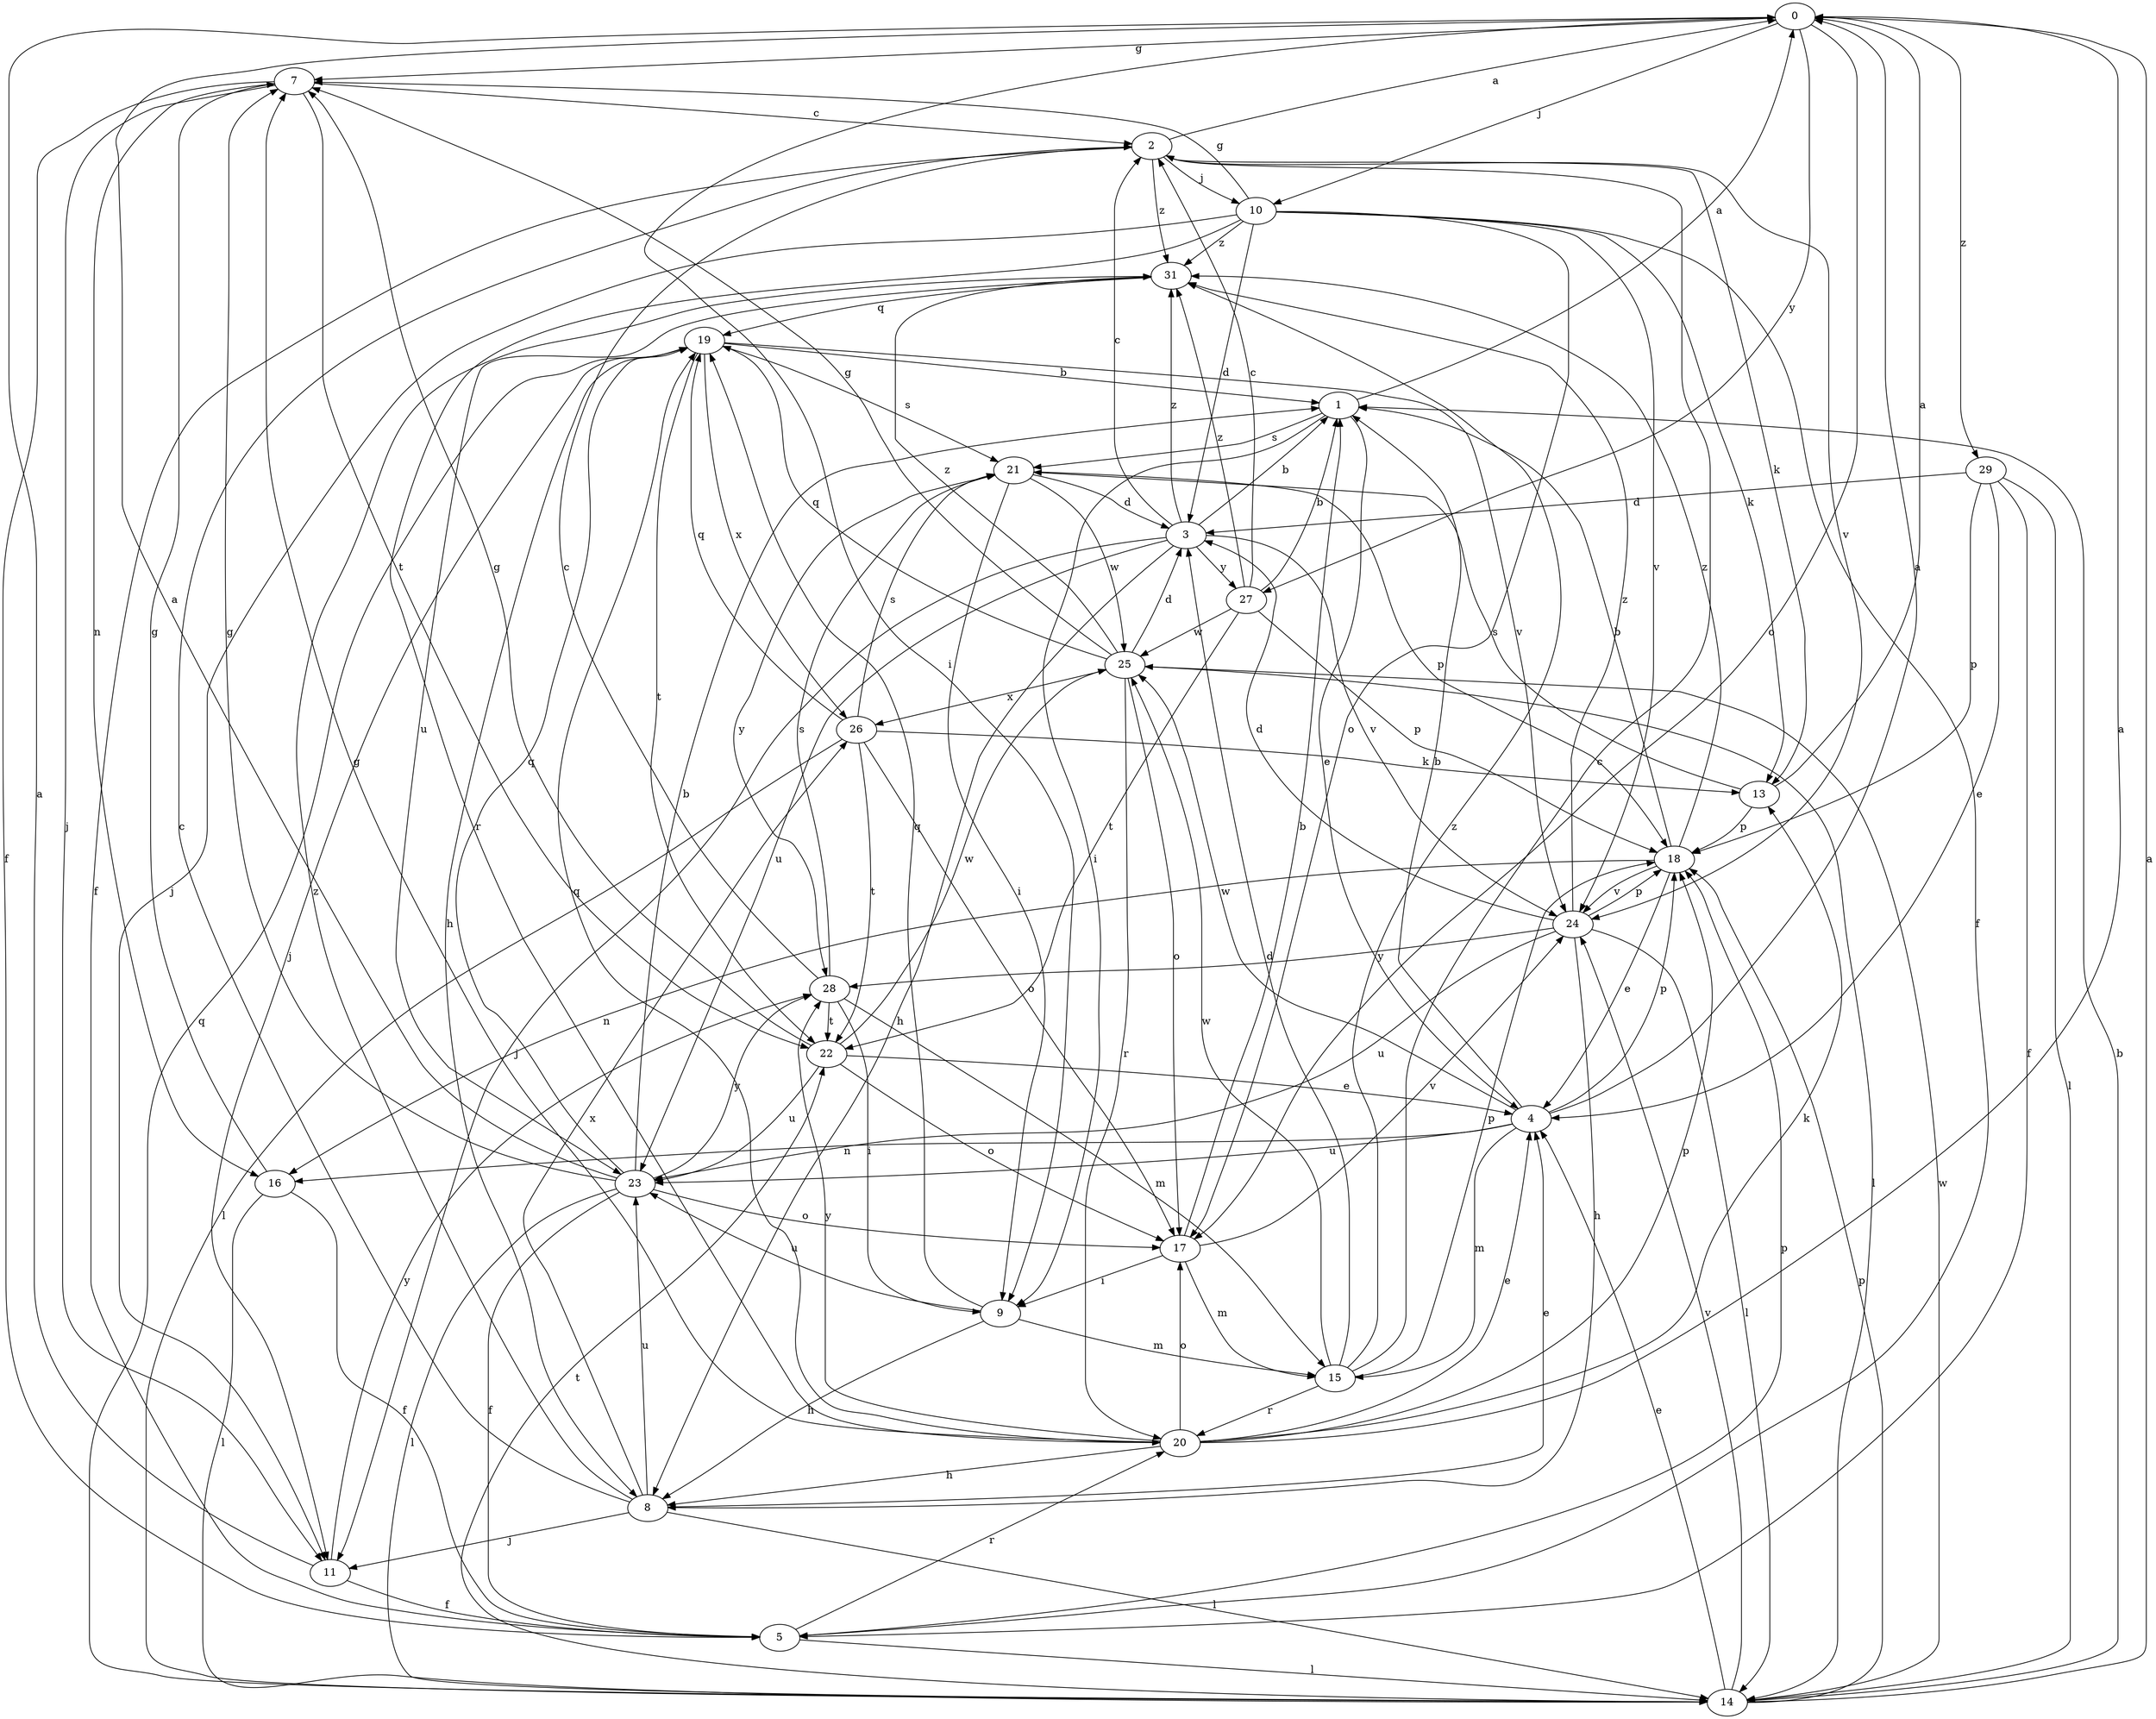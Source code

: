strict digraph  {
0;
1;
2;
3;
4;
5;
7;
8;
9;
10;
11;
13;
14;
15;
16;
17;
18;
19;
20;
21;
22;
23;
24;
25;
26;
27;
28;
29;
31;
0 -> 7  [label=g];
0 -> 9  [label=i];
0 -> 10  [label=j];
0 -> 17  [label=o];
0 -> 27  [label=y];
0 -> 29  [label=z];
1 -> 0  [label=a];
1 -> 4  [label=e];
1 -> 9  [label=i];
1 -> 21  [label=s];
2 -> 0  [label=a];
2 -> 5  [label=f];
2 -> 10  [label=j];
2 -> 13  [label=k];
2 -> 24  [label=v];
2 -> 31  [label=z];
3 -> 1  [label=b];
3 -> 2  [label=c];
3 -> 8  [label=h];
3 -> 11  [label=j];
3 -> 23  [label=u];
3 -> 24  [label=v];
3 -> 27  [label=y];
3 -> 31  [label=z];
4 -> 0  [label=a];
4 -> 1  [label=b];
4 -> 15  [label=m];
4 -> 16  [label=n];
4 -> 18  [label=p];
4 -> 23  [label=u];
4 -> 25  [label=w];
5 -> 14  [label=l];
5 -> 18  [label=p];
5 -> 20  [label=r];
7 -> 2  [label=c];
7 -> 5  [label=f];
7 -> 11  [label=j];
7 -> 16  [label=n];
7 -> 22  [label=t];
8 -> 2  [label=c];
8 -> 4  [label=e];
8 -> 11  [label=j];
8 -> 14  [label=l];
8 -> 23  [label=u];
8 -> 26  [label=x];
8 -> 31  [label=z];
9 -> 8  [label=h];
9 -> 15  [label=m];
9 -> 19  [label=q];
9 -> 23  [label=u];
10 -> 3  [label=d];
10 -> 5  [label=f];
10 -> 7  [label=g];
10 -> 11  [label=j];
10 -> 13  [label=k];
10 -> 17  [label=o];
10 -> 20  [label=r];
10 -> 24  [label=v];
10 -> 31  [label=z];
11 -> 0  [label=a];
11 -> 5  [label=f];
11 -> 28  [label=y];
13 -> 0  [label=a];
13 -> 18  [label=p];
13 -> 21  [label=s];
14 -> 0  [label=a];
14 -> 1  [label=b];
14 -> 4  [label=e];
14 -> 18  [label=p];
14 -> 19  [label=q];
14 -> 22  [label=t];
14 -> 24  [label=v];
14 -> 25  [label=w];
15 -> 2  [label=c];
15 -> 3  [label=d];
15 -> 18  [label=p];
15 -> 20  [label=r];
15 -> 25  [label=w];
15 -> 31  [label=z];
16 -> 5  [label=f];
16 -> 7  [label=g];
16 -> 14  [label=l];
17 -> 1  [label=b];
17 -> 9  [label=i];
17 -> 15  [label=m];
17 -> 24  [label=v];
18 -> 1  [label=b];
18 -> 4  [label=e];
18 -> 16  [label=n];
18 -> 24  [label=v];
18 -> 31  [label=z];
19 -> 1  [label=b];
19 -> 8  [label=h];
19 -> 11  [label=j];
19 -> 21  [label=s];
19 -> 22  [label=t];
19 -> 24  [label=v];
19 -> 26  [label=x];
20 -> 0  [label=a];
20 -> 4  [label=e];
20 -> 7  [label=g];
20 -> 8  [label=h];
20 -> 13  [label=k];
20 -> 17  [label=o];
20 -> 18  [label=p];
20 -> 19  [label=q];
20 -> 28  [label=y];
21 -> 3  [label=d];
21 -> 9  [label=i];
21 -> 18  [label=p];
21 -> 25  [label=w];
21 -> 28  [label=y];
22 -> 4  [label=e];
22 -> 7  [label=g];
22 -> 17  [label=o];
22 -> 23  [label=u];
22 -> 25  [label=w];
23 -> 0  [label=a];
23 -> 1  [label=b];
23 -> 5  [label=f];
23 -> 7  [label=g];
23 -> 14  [label=l];
23 -> 17  [label=o];
23 -> 19  [label=q];
23 -> 28  [label=y];
24 -> 3  [label=d];
24 -> 8  [label=h];
24 -> 14  [label=l];
24 -> 18  [label=p];
24 -> 23  [label=u];
24 -> 28  [label=y];
24 -> 31  [label=z];
25 -> 3  [label=d];
25 -> 7  [label=g];
25 -> 14  [label=l];
25 -> 17  [label=o];
25 -> 19  [label=q];
25 -> 20  [label=r];
25 -> 26  [label=x];
25 -> 31  [label=z];
26 -> 13  [label=k];
26 -> 14  [label=l];
26 -> 17  [label=o];
26 -> 19  [label=q];
26 -> 21  [label=s];
26 -> 22  [label=t];
27 -> 1  [label=b];
27 -> 2  [label=c];
27 -> 18  [label=p];
27 -> 22  [label=t];
27 -> 25  [label=w];
27 -> 31  [label=z];
28 -> 2  [label=c];
28 -> 9  [label=i];
28 -> 15  [label=m];
28 -> 21  [label=s];
28 -> 22  [label=t];
29 -> 3  [label=d];
29 -> 4  [label=e];
29 -> 5  [label=f];
29 -> 14  [label=l];
29 -> 18  [label=p];
31 -> 19  [label=q];
31 -> 23  [label=u];
}
